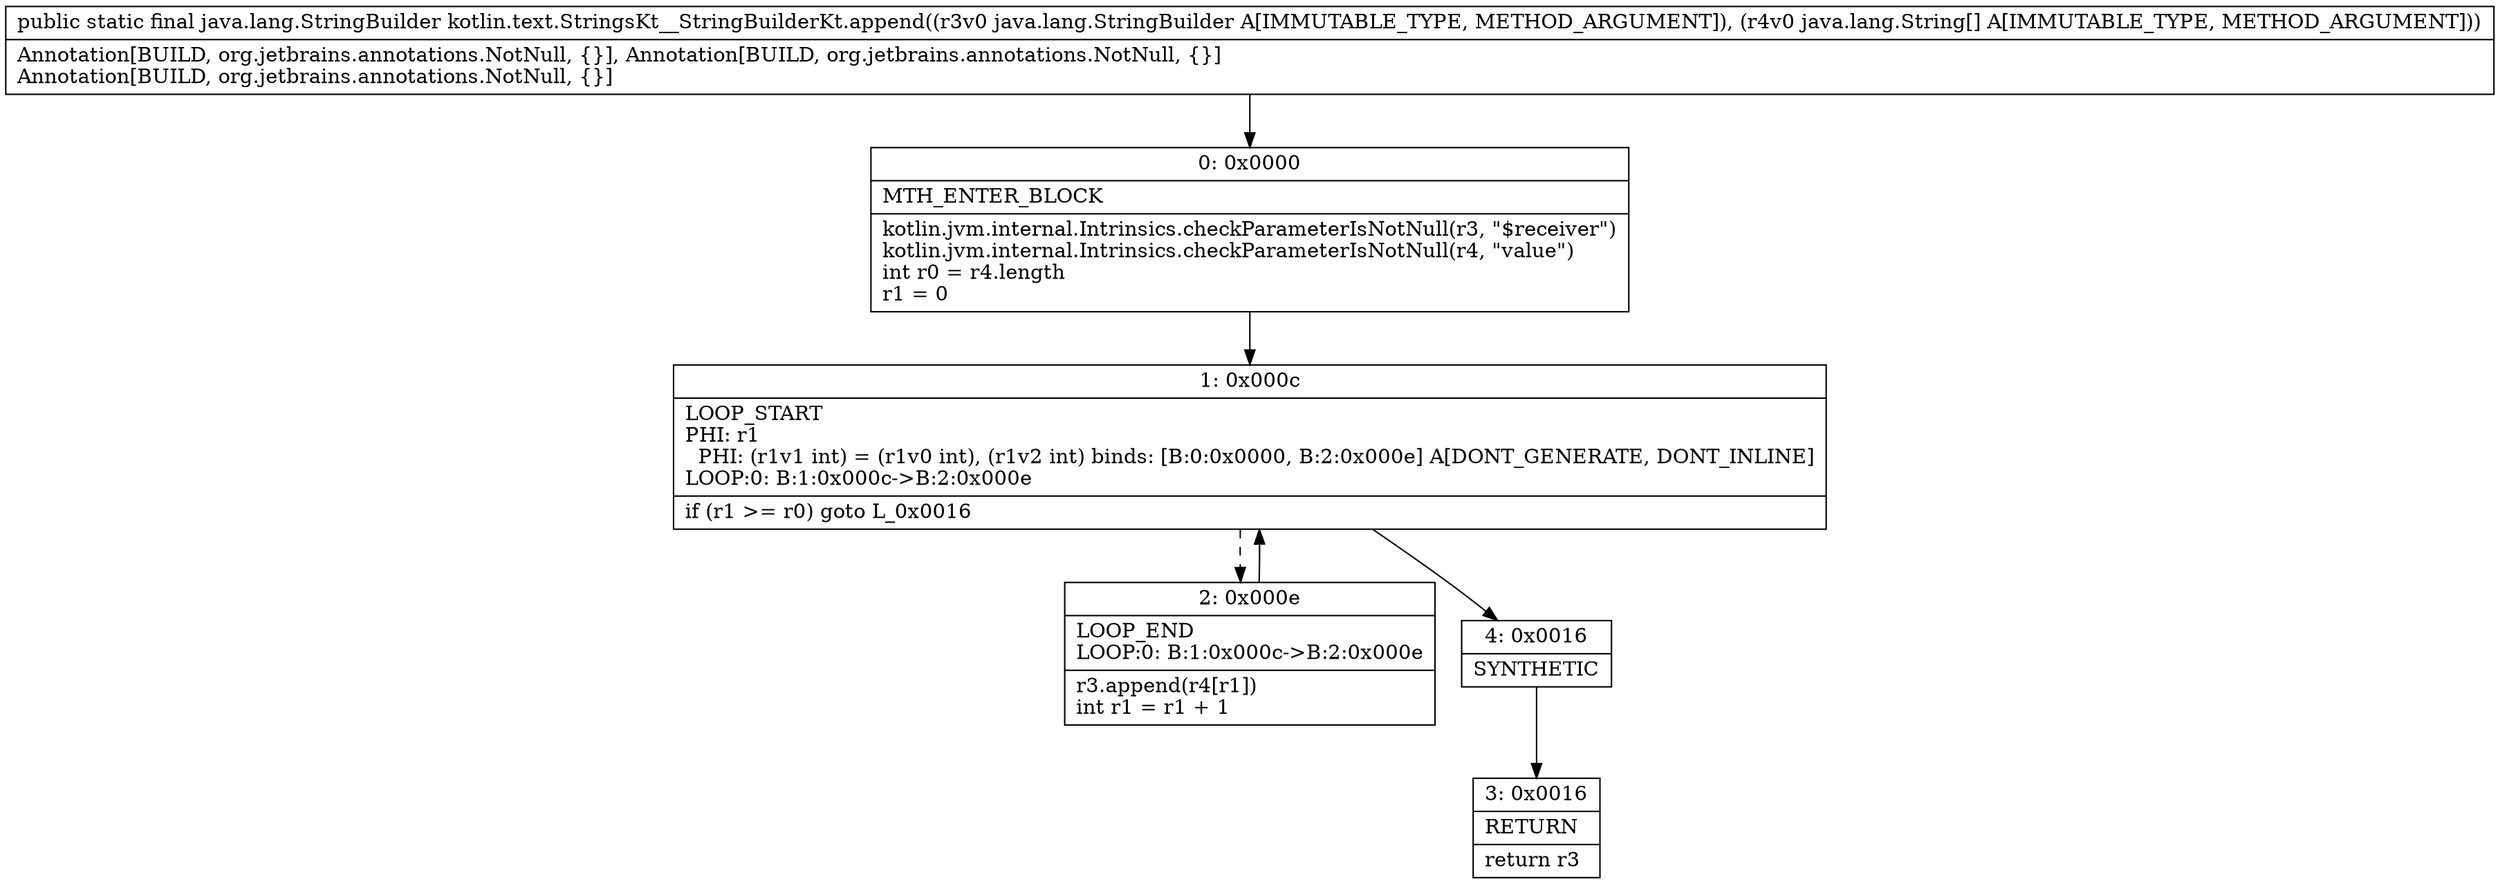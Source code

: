 digraph "CFG forkotlin.text.StringsKt__StringBuilderKt.append(Ljava\/lang\/StringBuilder;[Ljava\/lang\/String;)Ljava\/lang\/StringBuilder;" {
Node_0 [shape=record,label="{0\:\ 0x0000|MTH_ENTER_BLOCK\l|kotlin.jvm.internal.Intrinsics.checkParameterIsNotNull(r3, \"$receiver\")\lkotlin.jvm.internal.Intrinsics.checkParameterIsNotNull(r4, \"value\")\lint r0 = r4.length\lr1 = 0\l}"];
Node_1 [shape=record,label="{1\:\ 0x000c|LOOP_START\lPHI: r1 \l  PHI: (r1v1 int) = (r1v0 int), (r1v2 int) binds: [B:0:0x0000, B:2:0x000e] A[DONT_GENERATE, DONT_INLINE]\lLOOP:0: B:1:0x000c\-\>B:2:0x000e\l|if (r1 \>= r0) goto L_0x0016\l}"];
Node_2 [shape=record,label="{2\:\ 0x000e|LOOP_END\lLOOP:0: B:1:0x000c\-\>B:2:0x000e\l|r3.append(r4[r1])\lint r1 = r1 + 1\l}"];
Node_3 [shape=record,label="{3\:\ 0x0016|RETURN\l|return r3\l}"];
Node_4 [shape=record,label="{4\:\ 0x0016|SYNTHETIC\l}"];
MethodNode[shape=record,label="{public static final java.lang.StringBuilder kotlin.text.StringsKt__StringBuilderKt.append((r3v0 java.lang.StringBuilder A[IMMUTABLE_TYPE, METHOD_ARGUMENT]), (r4v0 java.lang.String[] A[IMMUTABLE_TYPE, METHOD_ARGUMENT]))  | Annotation[BUILD, org.jetbrains.annotations.NotNull, \{\}], Annotation[BUILD, org.jetbrains.annotations.NotNull, \{\}]\lAnnotation[BUILD, org.jetbrains.annotations.NotNull, \{\}]\l}"];
MethodNode -> Node_0;
Node_0 -> Node_1;
Node_1 -> Node_2[style=dashed];
Node_1 -> Node_4;
Node_2 -> Node_1;
Node_4 -> Node_3;
}


